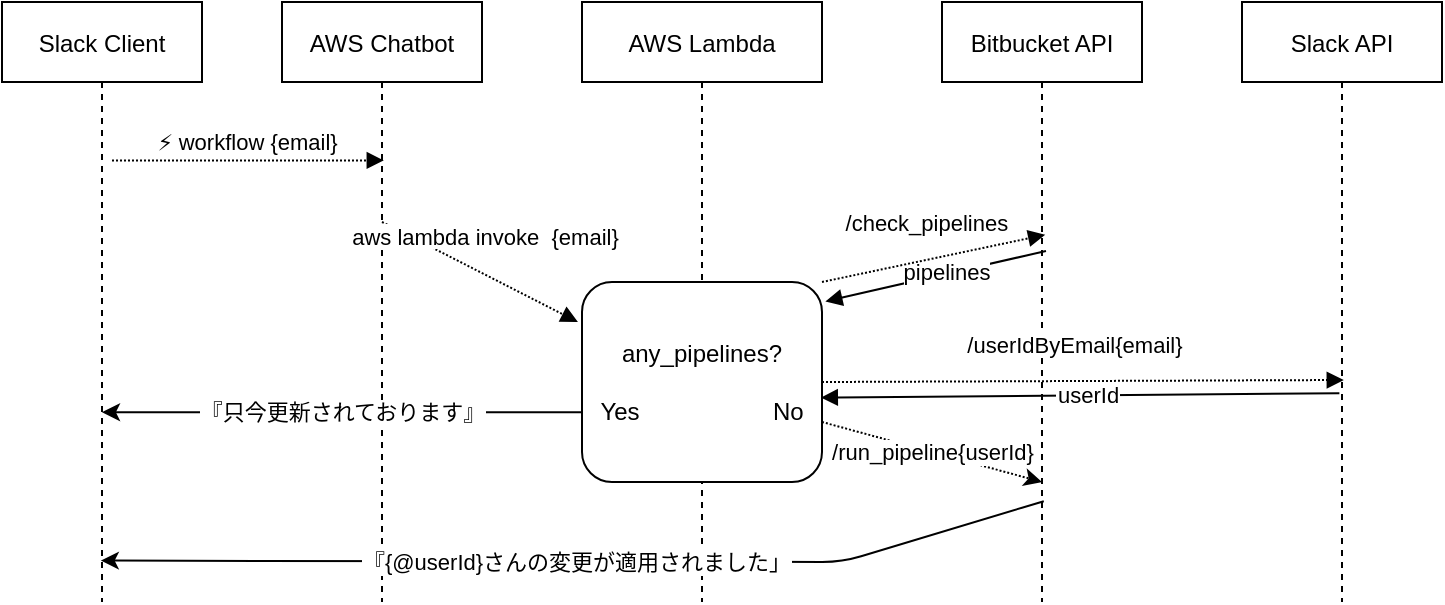 <mxfile version="20.7.4" type="github">
  <diagram id="kgpKYQtTHZ0yAKxKKP6v" name="Page-1">
    <mxGraphModel dx="778" dy="857" grid="1" gridSize="10" guides="1" tooltips="1" connect="1" arrows="1" fold="1" page="1" pageScale="1" pageWidth="850" pageHeight="1100" math="0" shadow="0">
      <root>
        <mxCell id="0" />
        <mxCell id="1" parent="0" />
        <mxCell id="3nuBFxr9cyL0pnOWT2aG-1" value="Slack Client" style="shape=umlLifeline;perimeter=lifelinePerimeter;container=1;collapsible=0;recursiveResize=0;rounded=0;shadow=0;strokeWidth=1;" parent="1" vertex="1">
          <mxGeometry x="20" y="80" width="100" height="300" as="geometry" />
        </mxCell>
        <mxCell id="3nuBFxr9cyL0pnOWT2aG-5" value="AWS Lambda" style="shape=umlLifeline;perimeter=lifelinePerimeter;container=1;collapsible=0;recursiveResize=0;rounded=0;shadow=0;strokeWidth=1;" parent="1" vertex="1">
          <mxGeometry x="310" y="80" width="120" height="300" as="geometry" />
        </mxCell>
        <mxCell id="etzW6uhNlTJtuluLyZgJ-15" value="&lt;div&gt;any_pipelines?&lt;/div&gt;&lt;div&gt;&lt;br&gt;&lt;/div&gt;&lt;div&gt;Yes&amp;nbsp;&amp;nbsp;&amp;nbsp;&amp;nbsp;&amp;nbsp;&amp;nbsp;&amp;nbsp; &amp;nbsp;&amp;nbsp; &amp;nbsp; &amp;nbsp; &amp;nbsp; &amp;nbsp;&amp;nbsp; No&lt;br&gt; &lt;/div&gt;" style="rounded=1;whiteSpace=wrap;html=1;" vertex="1" parent="3nuBFxr9cyL0pnOWT2aG-5">
          <mxGeometry y="140" width="120" height="100" as="geometry" />
        </mxCell>
        <mxCell id="3nuBFxr9cyL0pnOWT2aG-8" value="⚡️ workflow {email}" style="verticalAlign=bottom;endArrow=block;entryX=0.509;entryY=0.264;shadow=0;strokeWidth=1;entryDx=0;entryDy=0;entryPerimeter=0;dashed=1;dashPattern=1 1;" parent="1" target="etzW6uhNlTJtuluLyZgJ-3" edge="1">
          <mxGeometry relative="1" as="geometry">
            <mxPoint x="75.0" y="159.2" as="sourcePoint" />
          </mxGeometry>
        </mxCell>
        <mxCell id="etzW6uhNlTJtuluLyZgJ-1" value="Bitbucket API" style="shape=umlLifeline;perimeter=lifelinePerimeter;container=1;collapsible=0;recursiveResize=0;rounded=0;shadow=0;strokeWidth=1;" vertex="1" parent="1">
          <mxGeometry x="490" y="80" width="100" height="300" as="geometry" />
        </mxCell>
        <mxCell id="etzW6uhNlTJtuluLyZgJ-3" value="AWS Chatbot" style="shape=umlLifeline;perimeter=lifelinePerimeter;container=1;collapsible=0;recursiveResize=0;rounded=0;shadow=0;strokeWidth=1;" vertex="1" parent="1">
          <mxGeometry x="160" y="80" width="100" height="300" as="geometry" />
        </mxCell>
        <mxCell id="etzW6uhNlTJtuluLyZgJ-8" value="aws lambda invoke  {email}" style="verticalAlign=bottom;endArrow=block;entryX=-0.017;entryY=0.2;shadow=0;strokeWidth=1;entryDx=0;entryDy=0;entryPerimeter=0;rounded=1;dashed=1;dashPattern=1 1;" edge="1" parent="1" target="etzW6uhNlTJtuluLyZgJ-15">
          <mxGeometry x="-0.031" y="9" relative="1" as="geometry">
            <mxPoint x="210.0" y="190.0" as="sourcePoint" />
            <mxPoint x="354.59" y="188.96" as="targetPoint" />
            <mxPoint as="offset" />
          </mxGeometry>
        </mxCell>
        <mxCell id="etzW6uhNlTJtuluLyZgJ-13" value="" style="verticalAlign=bottom;endArrow=block;entryX=1.014;entryY=0.097;shadow=0;strokeWidth=1;entryDx=0;entryDy=0;exitX=0.52;exitY=0.415;exitDx=0;exitDy=0;exitPerimeter=0;rounded=1;entryPerimeter=0;" edge="1" parent="1" source="etzW6uhNlTJtuluLyZgJ-1" target="etzW6uhNlTJtuluLyZgJ-15">
          <mxGeometry x="-0.1" y="-3" relative="1" as="geometry">
            <mxPoint x="512.9" y="250" as="sourcePoint" />
            <mxPoint x="370" y="250.54" as="targetPoint" />
            <mxPoint as="offset" />
          </mxGeometry>
        </mxCell>
        <mxCell id="etzW6uhNlTJtuluLyZgJ-22" value="&lt;div&gt;pipelines&lt;/div&gt;" style="edgeLabel;html=1;align=center;verticalAlign=middle;resizable=0;points=[];" vertex="1" connectable="0" parent="etzW6uhNlTJtuluLyZgJ-13">
          <mxGeometry x="-0.092" y="-1" relative="1" as="geometry">
            <mxPoint as="offset" />
          </mxGeometry>
        </mxCell>
        <mxCell id="etzW6uhNlTJtuluLyZgJ-16" value="『只今更新されております』" style="endArrow=classic;html=1;rounded=1;exitX=0.001;exitY=0.651;exitDx=0;exitDy=0;exitPerimeter=0;" edge="1" parent="1" source="etzW6uhNlTJtuluLyZgJ-15" target="3nuBFxr9cyL0pnOWT2aG-1">
          <mxGeometry width="50" height="50" relative="1" as="geometry">
            <mxPoint x="220" y="280" as="sourcePoint" />
            <mxPoint x="270" y="230" as="targetPoint" />
          </mxGeometry>
        </mxCell>
        <mxCell id="etzW6uhNlTJtuluLyZgJ-9" value="/check_pipelines" style="verticalAlign=bottom;endArrow=block;entryX=0.516;entryY=0.388;shadow=0;strokeWidth=1;entryDx=0;entryDy=0;entryPerimeter=0;dashed=1;exitX=1;exitY=0;exitDx=0;exitDy=0;dashPattern=1 1;" edge="1" parent="1" source="etzW6uhNlTJtuluLyZgJ-15" target="etzW6uhNlTJtuluLyZgJ-1">
          <mxGeometry x="-0.031" y="9" relative="1" as="geometry">
            <mxPoint x="400" y="211" as="sourcePoint" />
            <mxPoint x="503.48" y="205.92" as="targetPoint" />
            <mxPoint as="offset" />
          </mxGeometry>
        </mxCell>
        <mxCell id="etzW6uhNlTJtuluLyZgJ-19" value="Slack API" style="shape=umlLifeline;perimeter=lifelinePerimeter;container=1;collapsible=0;recursiveResize=0;rounded=0;shadow=0;strokeWidth=1;" vertex="1" parent="1">
          <mxGeometry x="640" y="80" width="100" height="300" as="geometry" />
        </mxCell>
        <mxCell id="etzW6uhNlTJtuluLyZgJ-24" value="userId" style="verticalAlign=bottom;endArrow=block;shadow=0;strokeWidth=1;exitX=0.487;exitY=0.652;exitDx=0;exitDy=0;exitPerimeter=0;entryX=0.995;entryY=0.578;entryDx=0;entryDy=0;entryPerimeter=0;" edge="1" parent="1" source="etzW6uhNlTJtuluLyZgJ-19" target="etzW6uhNlTJtuluLyZgJ-15">
          <mxGeometry x="-0.031" y="9" relative="1" as="geometry">
            <mxPoint x="670" y="280" as="sourcePoint" />
            <mxPoint x="430" y="280" as="targetPoint" />
            <mxPoint as="offset" />
          </mxGeometry>
        </mxCell>
        <mxCell id="etzW6uhNlTJtuluLyZgJ-20" value="/userIdByEmail{email}" style="verticalAlign=bottom;endArrow=block;shadow=0;strokeWidth=1;dashed=1;entryX=0.509;entryY=0.63;entryDx=0;entryDy=0;entryPerimeter=0;dashPattern=1 1;" edge="1" parent="1" target="etzW6uhNlTJtuluLyZgJ-19">
          <mxGeometry x="-0.031" y="9" relative="1" as="geometry">
            <mxPoint x="430" y="270" as="sourcePoint" />
            <mxPoint x="670" y="260" as="targetPoint" />
            <mxPoint as="offset" />
          </mxGeometry>
        </mxCell>
        <mxCell id="etzW6uhNlTJtuluLyZgJ-25" value="/run_pipeline{userId}" style="endArrow=classic;html=1;rounded=1;entryX=0.5;entryY=0.8;entryDx=0;entryDy=0;entryPerimeter=0;dashed=1;dashPattern=1 1;" edge="1" parent="1" target="etzW6uhNlTJtuluLyZgJ-1">
          <mxGeometry width="50" height="50" relative="1" as="geometry">
            <mxPoint x="430" y="290" as="sourcePoint" />
            <mxPoint x="480" y="240" as="targetPoint" />
          </mxGeometry>
        </mxCell>
        <mxCell id="etzW6uhNlTJtuluLyZgJ-26" value="&lt;div&gt;『{@userId}さんの変更が適用されました」&lt;/div&gt;" style="endArrow=classic;html=1;rounded=1;entryX=0.494;entryY=0.931;entryDx=0;entryDy=0;entryPerimeter=0;exitX=0.509;exitY=0.832;exitDx=0;exitDy=0;exitPerimeter=0;" edge="1" parent="1" source="etzW6uhNlTJtuluLyZgJ-1" target="3nuBFxr9cyL0pnOWT2aG-1">
          <mxGeometry width="50" height="50" relative="1" as="geometry">
            <mxPoint x="550" y="360" as="sourcePoint" />
            <mxPoint x="430" y="330" as="targetPoint" />
            <Array as="points">
              <mxPoint x="440" y="360" />
            </Array>
          </mxGeometry>
        </mxCell>
      </root>
    </mxGraphModel>
  </diagram>
</mxfile>
